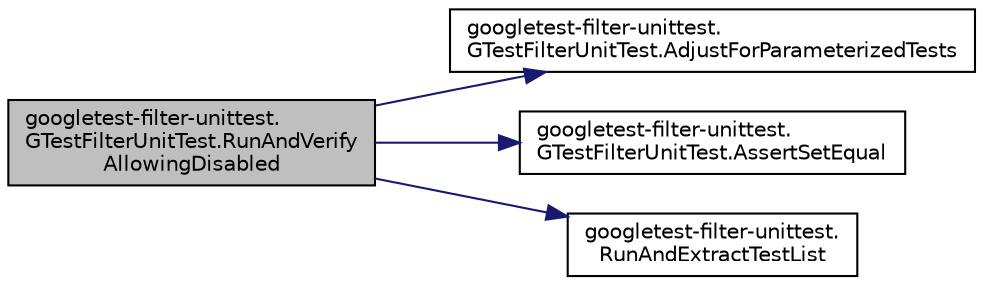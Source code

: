 digraph "googletest-filter-unittest.GTestFilterUnitTest.RunAndVerifyAllowingDisabled"
{
 // LATEX_PDF_SIZE
  bgcolor="transparent";
  edge [fontname="Helvetica",fontsize="10",labelfontname="Helvetica",labelfontsize="10"];
  node [fontname="Helvetica",fontsize="10",shape=record];
  rankdir="LR";
  Node1 [label="googletest-filter-unittest.\lGTestFilterUnitTest.RunAndVerify\lAllowingDisabled",height=0.2,width=0.4,color="black", fillcolor="grey75", style="filled", fontcolor="black",tooltip=" "];
  Node1 -> Node2 [color="midnightblue",fontsize="10",style="solid",fontname="Helvetica"];
  Node2 [label="googletest-filter-unittest.\lGTestFilterUnitTest.AdjustForParameterizedTests",height=0.2,width=0.4,color="black",URL="$classgoogletest-filter-unittest_1_1GTestFilterUnitTest.html#a34dfc0ab056c19a6644fab9880a49c42",tooltip=" "];
  Node1 -> Node3 [color="midnightblue",fontsize="10",style="solid",fontname="Helvetica"];
  Node3 [label="googletest-filter-unittest.\lGTestFilterUnitTest.AssertSetEqual",height=0.2,width=0.4,color="black",URL="$classgoogletest-filter-unittest_1_1GTestFilterUnitTest.html#ace0dfd41efa0dc5c019c1e96e6ce8137",tooltip=" "];
  Node1 -> Node4 [color="midnightblue",fontsize="10",style="solid",fontname="Helvetica"];
  Node4 [label="googletest-filter-unittest.\lRunAndExtractTestList",height=0.2,width=0.4,color="black",URL="$namespacegoogletest-filter-unittest.html#a400558042f3187a396a3dfe020423dfb",tooltip=" "];
}
